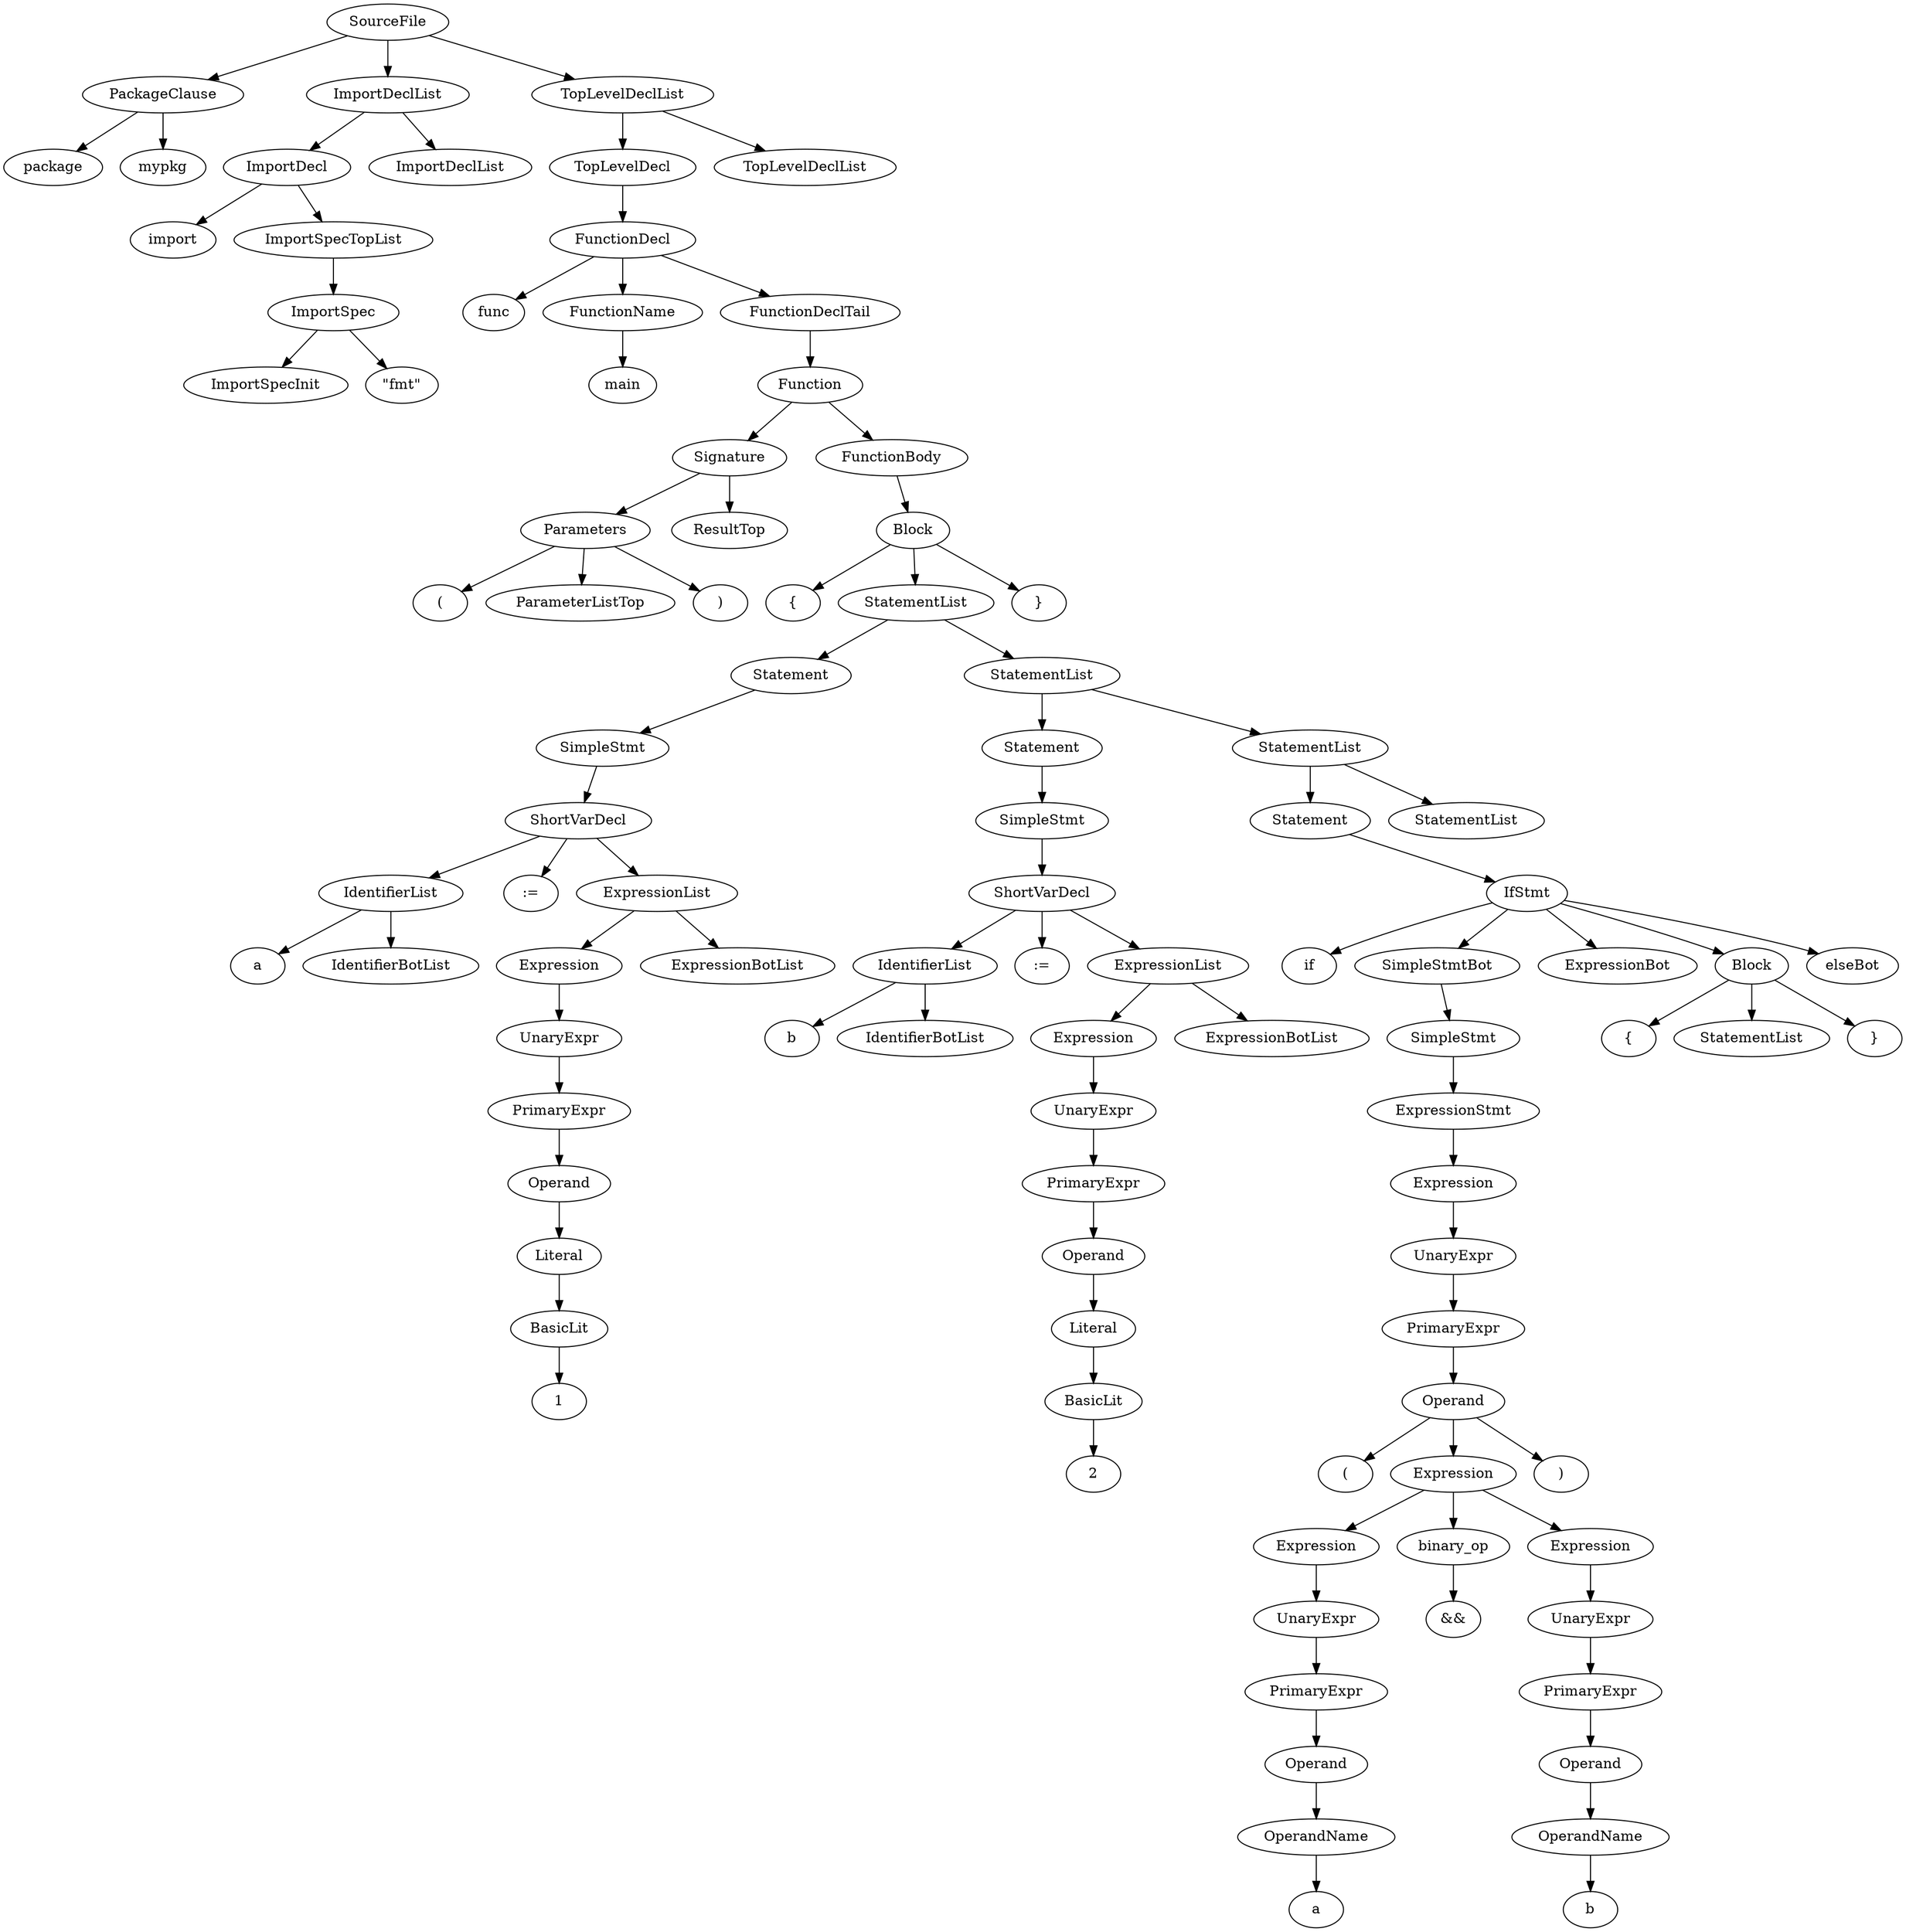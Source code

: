 digraph {
	99 [label=SourceFile]
		99 -> 2
	2 [label=PackageClause]
		2 -> 0
	0 [label=package]
		2 -> 1
	1 [label=mypkg]
		99 -> 10
	10 [label=ImportDeclList]
		10 -> 8
	8 [label=ImportDecl]
		8 -> 3
	3 [label=import]
		8 -> 7
	7 [label=ImportSpecTopList]
		7 -> 6
	6 [label=ImportSpec]
		6 -> 4
	4 [label=ImportSpecInit]
		6 -> 5
	5 [label="\"fmt\""]
		10 -> 9
	9 [label=ImportDeclList]
		99 -> 98
	98 [label=TopLevelDeclList]
		98 -> 96
	96 [label=TopLevelDecl]
		96 -> 95
	95 [label=FunctionDecl]
		95 -> 11
	11 [label=func]
		95 -> 13
	13 [label=FunctionName]
		13 -> 12
	12 [label=main]
		95 -> 94
	94 [label=FunctionDeclTail]
		94 -> 93
	93 [label=Function]
		93 -> 19
	19 [label=Signature]
		19 -> 17
	17 [label=Parameters]
		17 -> 14
	14 [label="("]
		17 -> 15
	15 [label=ParameterListTop]
		17 -> 16
	16 [label=")"]
		19 -> 18
	18 [label=ResultTop]
		93 -> 92
	92 [label=FunctionBody]
		92 -> 91
	91 [label=Block]
		91 -> 20
	20 [label="{"]
		91 -> 89
	89 [label=StatementList]
		89 -> 36
	36 [label=Statement]
		36 -> 35
	35 [label=SimpleStmt]
		35 -> 34
	34 [label=ShortVarDecl]
		34 -> 23
	23 [label=IdentifierList]
		23 -> 21
	21 [label=a]
		23 -> 22
	22 [label=IdentifierBotList]
		34 -> 24
	24 [label=":="]
		34 -> 33
	33 [label=ExpressionList]
		33 -> 31
	31 [label=Expression]
		31 -> 30
	30 [label=UnaryExpr]
		30 -> 29
	29 [label=PrimaryExpr]
		29 -> 28
	28 [label=Operand]
		28 -> 27
	27 [label=Literal]
		27 -> 26
	26 [label=BasicLit]
		26 -> 25
	25 [label=1]
		33 -> 32
	32 [label=ExpressionBotList]
		89 -> 88
	88 [label=StatementList]
		88 -> 52
	52 [label=Statement]
		52 -> 51
	51 [label=SimpleStmt]
		51 -> 50
	50 [label=ShortVarDecl]
		50 -> 39
	39 [label=IdentifierList]
		39 -> 37
	37 [label=b]
		39 -> 38
	38 [label=IdentifierBotList]
		50 -> 40
	40 [label=":="]
		50 -> 49
	49 [label=ExpressionList]
		49 -> 47
	47 [label=Expression]
		47 -> 46
	46 [label=UnaryExpr]
		46 -> 45
	45 [label=PrimaryExpr]
		45 -> 44
	44 [label=Operand]
		44 -> 43
	43 [label=Literal]
		43 -> 42
	42 [label=BasicLit]
		42 -> 41
	41 [label=2]
		49 -> 48
	48 [label=ExpressionBotList]
		88 -> 87
	87 [label=StatementList]
		87 -> 85
	85 [label=Statement]
		85 -> 84
	84 [label=IfStmt]
		84 -> 53
	53 [label=if]
		84 -> 77
	77 [label=SimpleStmtBot]
		77 -> 76
	76 [label=SimpleStmt]
		76 -> 75
	75 [label=ExpressionStmt]
		75 -> 74
	74 [label=Expression]
		74 -> 73
	73 [label=UnaryExpr]
		73 -> 72
	72 [label=PrimaryExpr]
		72 -> 71
	71 [label=Operand]
		71 -> 54
	54 [label="("]
		71 -> 69
	69 [label=Expression]
		69 -> 60
	60 [label=Expression]
		60 -> 59
	59 [label=UnaryExpr]
		59 -> 58
	58 [label=PrimaryExpr]
		58 -> 57
	57 [label=Operand]
		57 -> 56
	56 [label=OperandName]
		56 -> 55
	55 [label=a]
		69 -> 62
	62 [label=binary_op]
		62 -> 61
	61 [label="&&"]
		69 -> 68
	68 [label=Expression]
		68 -> 67
	67 [label=UnaryExpr]
		67 -> 66
	66 [label=PrimaryExpr]
		66 -> 65
	65 [label=Operand]
		65 -> 64
	64 [label=OperandName]
		64 -> 63
	63 [label=b]
		71 -> 70
	70 [label=")"]
		84 -> 78
	78 [label=ExpressionBot]
		84 -> 82
	82 [label=Block]
		82 -> 79
	79 [label="{"]
		82 -> 80
	80 [label=StatementList]
		82 -> 81
	81 [label="}"]
		84 -> 83
	83 [label=elseBot]
		87 -> 86
	86 [label=StatementList]
		91 -> 90
	90 [label="}"]
		98 -> 97
	97 [label=TopLevelDeclList]
}